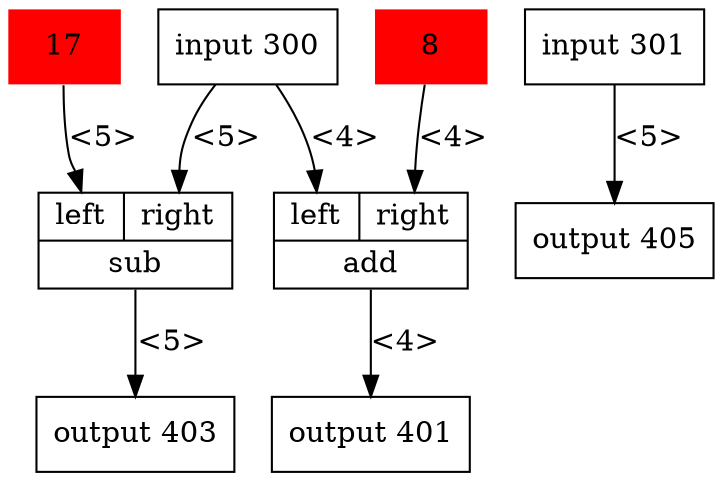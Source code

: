 digraph packetarc {
node [shape=record];
opsub_408 [label="{{<left> left | <right> right} | <out> sub}"];
in_305 [label="input 301"];
c_409 [label="17" shape=plaintext color=red style=filled];
in_300 [label="input 300"];
c_200 [label="8" shape=plaintext color="red" style="filled"];
out_403 [label="output 403"];
out_401 [label="output 401"];
opadd_101 [label="{{<left> left | <right> right} | <out> add}" debug="25454 1"];
out_405 [label="output 405"];
in_300->opadd_101:left[label="<4>"];
c_200->opadd_101:right[label="<4>"];
opadd_101:out->out_401[label="<4>"];
in_305:out->out_405[label="<5>"];
in_300->opsub_408:right[label="<5>"];
c_409->opsub_408:left[label="<5>"];
opsub_408:out->out_403[label="<5>"];
}

